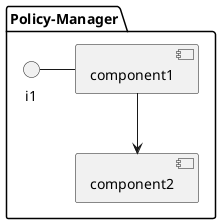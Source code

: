 @startuml

package "Policy-Manager" {
component component1
component component2
interface i1

}
i1 - component1
component1 --> component2
@enduml
